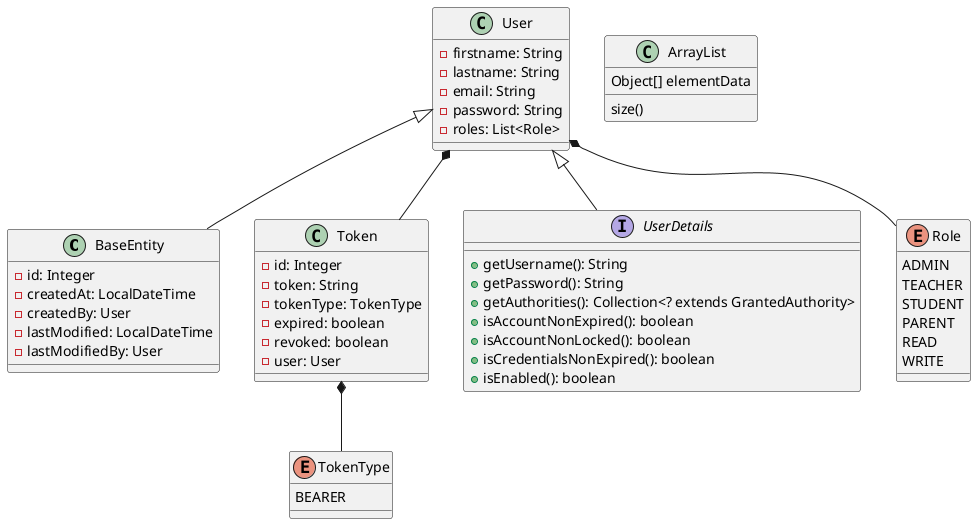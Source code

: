 @startuml
'https://plantuml.com/class-diagram

class BaseEntity {
    -id: Integer
    -createdAt: LocalDateTime
    -createdBy: User
    -lastModified: LocalDateTime
    -lastModifiedBy: User
}

class User {
    -firstname: String
    -lastname: String
    -email: String
    -password: String
    -roles: List<Role>
}

class Token{
    -id: Integer
    -token: String
    -tokenType: TokenType
    -expired: boolean
    -revoked: boolean
    -user: User
}

interface UserDetails{
    +getUsername(): String
    +getPassword(): String
    +getAuthorities(): Collection<? extends GrantedAuthority>
    +isAccountNonExpired(): boolean
    +isAccountNonLocked(): boolean
    +isCredentialsNonExpired(): boolean
    +isEnabled(): boolean
}

enum Role {
    ADMIN
    TEACHER
    STUDENT
    PARENT
    READ
    WRITE
}

enum TokenType {
    BEARER
}

User <|-- BaseEntity
User <|-- UserDetails
User *-- Role
User *-- Token
Token *-- TokenType


/'abstract class AbstractList
abstract AbstractCollection
interface List
interface Collection

List <|-- AbstractList
Collection <|-- AbstractCollection

Collection <|- List
AbstractCollection <|- AbstractList
AbstractList <|-- ArrayList



'/
class ArrayList {
Object[] elementData
size()
}
@enduml